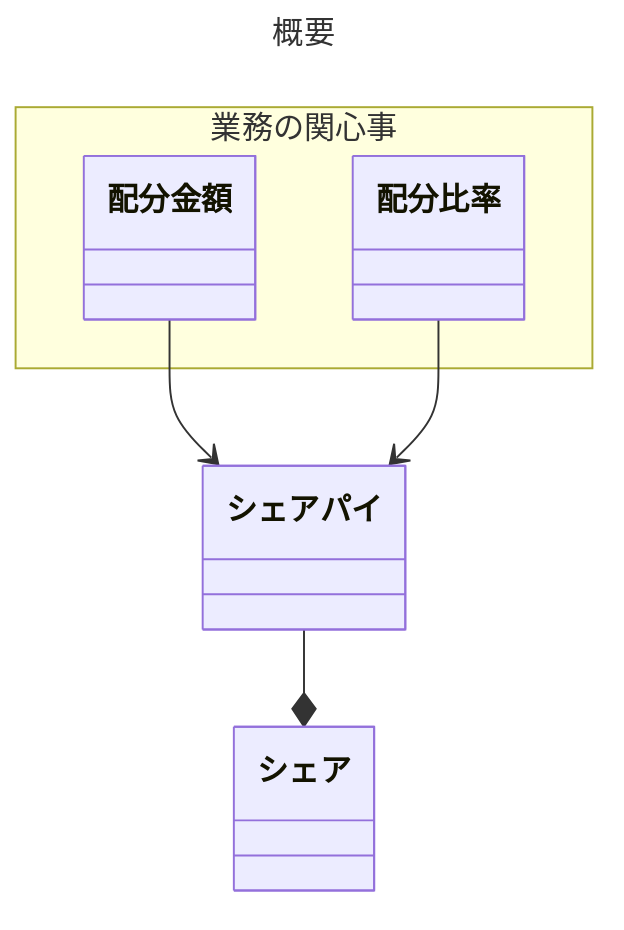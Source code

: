 ---
title: 概要
---
classDiagram
    配分金額 --> シェアパイ
    配分比率 --> シェアパイ
    シェアパイ --* シェア

    namespace 業務の関心事 {
        class 配分金額
        class 配分比率
    }